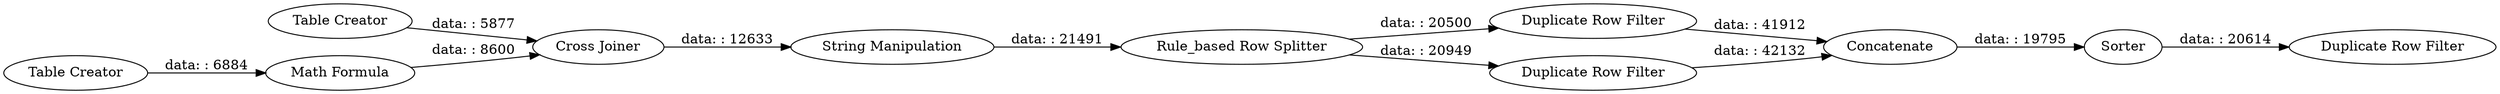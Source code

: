 digraph {
	"706549727705081833_10" [label="Math Formula"]
	"706549727705081833_14" [label=Sorter]
	"706549727705081833_5" [label="Cross Joiner"]
	"706549727705081833_4" [label="Table Creator"]
	"706549727705081833_13" [label=Concatenate]
	"706549727705081833_11" [label="Rule_based Row Splitter"]
	"706549727705081833_15" [label="Duplicate Row Filter"]
	"706549727705081833_8" [label="Duplicate Row Filter"]
	"706549727705081833_12" [label="Duplicate Row Filter"]
	"706549727705081833_3" [label="Table Creator"]
	"706549727705081833_6" [label="String Manipulation"]
	"706549727705081833_5" -> "706549727705081833_6" [label="data: : 12633"]
	"706549727705081833_6" -> "706549727705081833_11" [label="data: : 21491"]
	"706549727705081833_11" -> "706549727705081833_15" [label="data: : 20500"]
	"706549727705081833_15" -> "706549727705081833_13" [label="data: : 41912"]
	"706549727705081833_13" -> "706549727705081833_14" [label="data: : 19795"]
	"706549727705081833_4" -> "706549727705081833_5" [label="data: : 5877"]
	"706549727705081833_3" -> "706549727705081833_10" [label="data: : 6884"]
	"706549727705081833_11" -> "706549727705081833_12" [label="data: : 20949"]
	"706549727705081833_10" -> "706549727705081833_5" [label="data: : 8600"]
	"706549727705081833_12" -> "706549727705081833_13" [label="data: : 42132"]
	"706549727705081833_14" -> "706549727705081833_8" [label="data: : 20614"]
	rankdir=LR
}
